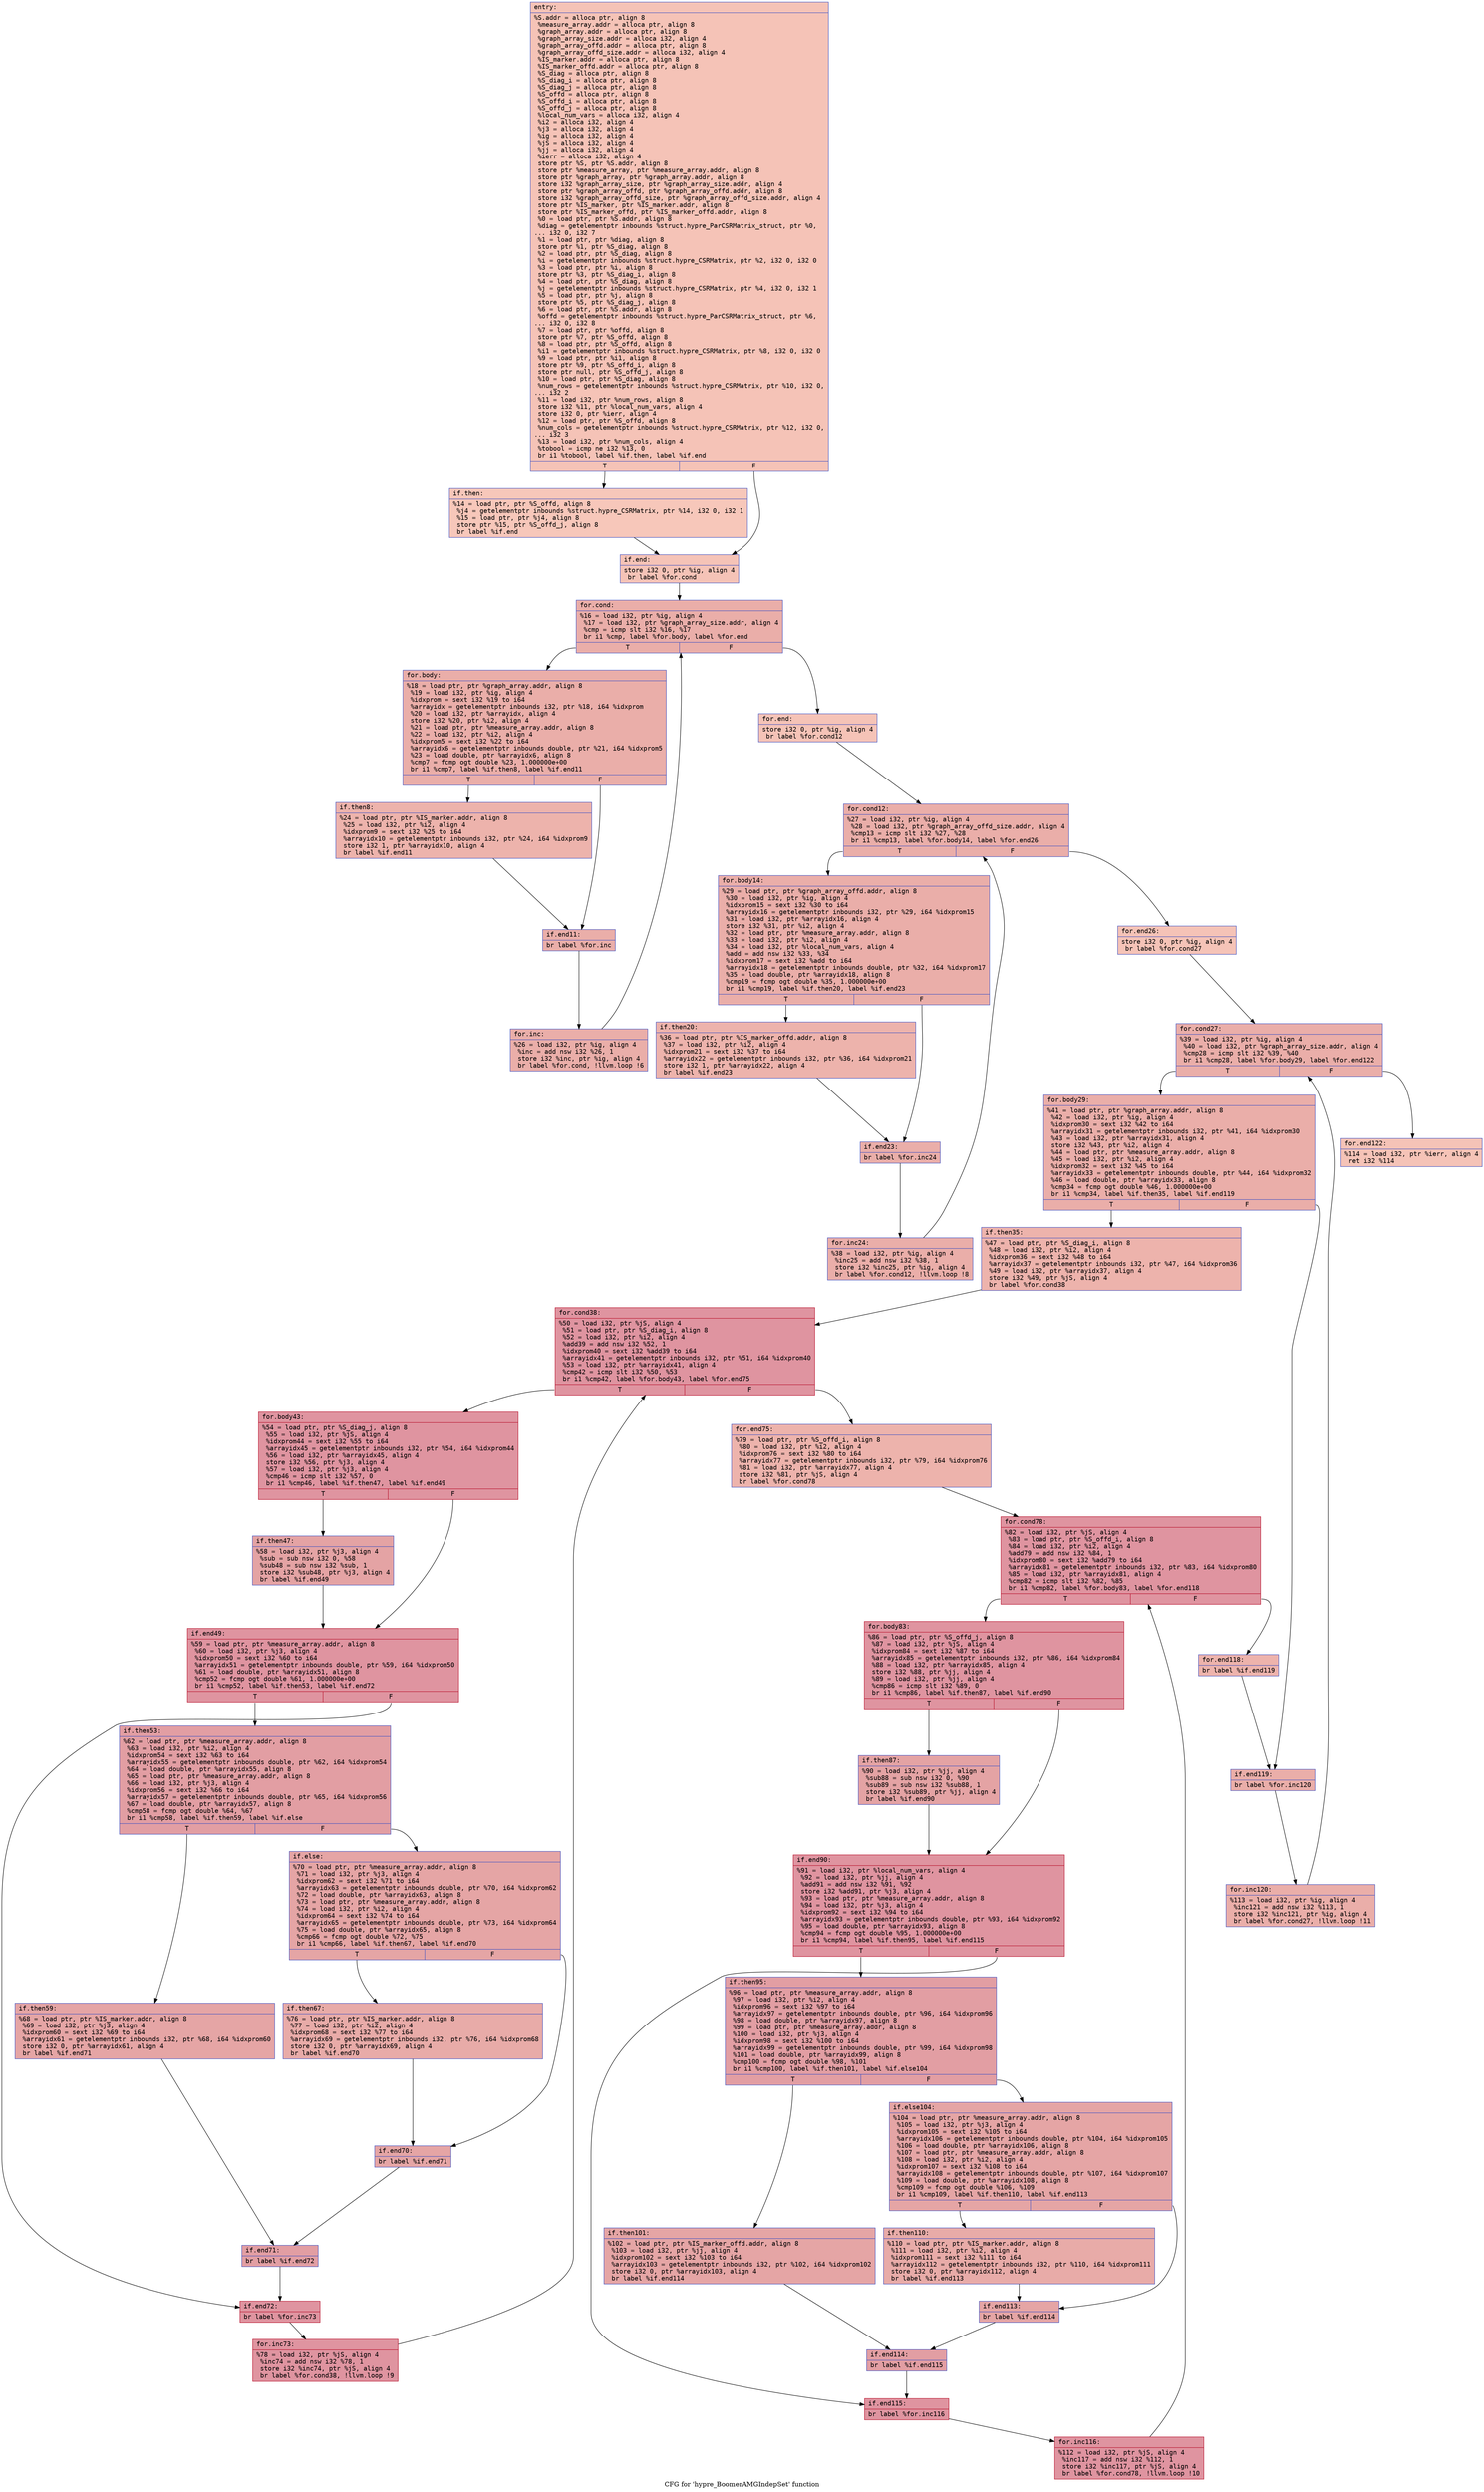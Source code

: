 digraph "CFG for 'hypre_BoomerAMGIndepSet' function" {
	label="CFG for 'hypre_BoomerAMGIndepSet' function";

	Node0x561a41329410 [shape=record,color="#3d50c3ff", style=filled, fillcolor="#e8765c70" fontname="Courier",label="{entry:\l|  %S.addr = alloca ptr, align 8\l  %measure_array.addr = alloca ptr, align 8\l  %graph_array.addr = alloca ptr, align 8\l  %graph_array_size.addr = alloca i32, align 4\l  %graph_array_offd.addr = alloca ptr, align 8\l  %graph_array_offd_size.addr = alloca i32, align 4\l  %IS_marker.addr = alloca ptr, align 8\l  %IS_marker_offd.addr = alloca ptr, align 8\l  %S_diag = alloca ptr, align 8\l  %S_diag_i = alloca ptr, align 8\l  %S_diag_j = alloca ptr, align 8\l  %S_offd = alloca ptr, align 8\l  %S_offd_i = alloca ptr, align 8\l  %S_offd_j = alloca ptr, align 8\l  %local_num_vars = alloca i32, align 4\l  %i2 = alloca i32, align 4\l  %j3 = alloca i32, align 4\l  %ig = alloca i32, align 4\l  %jS = alloca i32, align 4\l  %jj = alloca i32, align 4\l  %ierr = alloca i32, align 4\l  store ptr %S, ptr %S.addr, align 8\l  store ptr %measure_array, ptr %measure_array.addr, align 8\l  store ptr %graph_array, ptr %graph_array.addr, align 8\l  store i32 %graph_array_size, ptr %graph_array_size.addr, align 4\l  store ptr %graph_array_offd, ptr %graph_array_offd.addr, align 8\l  store i32 %graph_array_offd_size, ptr %graph_array_offd_size.addr, align 4\l  store ptr %IS_marker, ptr %IS_marker.addr, align 8\l  store ptr %IS_marker_offd, ptr %IS_marker_offd.addr, align 8\l  %0 = load ptr, ptr %S.addr, align 8\l  %diag = getelementptr inbounds %struct.hypre_ParCSRMatrix_struct, ptr %0,\l... i32 0, i32 7\l  %1 = load ptr, ptr %diag, align 8\l  store ptr %1, ptr %S_diag, align 8\l  %2 = load ptr, ptr %S_diag, align 8\l  %i = getelementptr inbounds %struct.hypre_CSRMatrix, ptr %2, i32 0, i32 0\l  %3 = load ptr, ptr %i, align 8\l  store ptr %3, ptr %S_diag_i, align 8\l  %4 = load ptr, ptr %S_diag, align 8\l  %j = getelementptr inbounds %struct.hypre_CSRMatrix, ptr %4, i32 0, i32 1\l  %5 = load ptr, ptr %j, align 8\l  store ptr %5, ptr %S_diag_j, align 8\l  %6 = load ptr, ptr %S.addr, align 8\l  %offd = getelementptr inbounds %struct.hypre_ParCSRMatrix_struct, ptr %6,\l... i32 0, i32 8\l  %7 = load ptr, ptr %offd, align 8\l  store ptr %7, ptr %S_offd, align 8\l  %8 = load ptr, ptr %S_offd, align 8\l  %i1 = getelementptr inbounds %struct.hypre_CSRMatrix, ptr %8, i32 0, i32 0\l  %9 = load ptr, ptr %i1, align 8\l  store ptr %9, ptr %S_offd_i, align 8\l  store ptr null, ptr %S_offd_j, align 8\l  %10 = load ptr, ptr %S_diag, align 8\l  %num_rows = getelementptr inbounds %struct.hypre_CSRMatrix, ptr %10, i32 0,\l... i32 2\l  %11 = load i32, ptr %num_rows, align 8\l  store i32 %11, ptr %local_num_vars, align 4\l  store i32 0, ptr %ierr, align 4\l  %12 = load ptr, ptr %S_offd, align 8\l  %num_cols = getelementptr inbounds %struct.hypre_CSRMatrix, ptr %12, i32 0,\l... i32 3\l  %13 = load i32, ptr %num_cols, align 4\l  %tobool = icmp ne i32 %13, 0\l  br i1 %tobool, label %if.then, label %if.end\l|{<s0>T|<s1>F}}"];
	Node0x561a41329410:s0 -> Node0x561a4132ca10[tooltip="entry -> if.then\nProbability 62.50%" ];
	Node0x561a41329410:s1 -> Node0x561a4132ca80[tooltip="entry -> if.end\nProbability 37.50%" ];
	Node0x561a4132ca10 [shape=record,color="#3d50c3ff", style=filled, fillcolor="#ec7f6370" fontname="Courier",label="{if.then:\l|  %14 = load ptr, ptr %S_offd, align 8\l  %j4 = getelementptr inbounds %struct.hypre_CSRMatrix, ptr %14, i32 0, i32 1\l  %15 = load ptr, ptr %j4, align 8\l  store ptr %15, ptr %S_offd_j, align 8\l  br label %if.end\l}"];
	Node0x561a4132ca10 -> Node0x561a4132ca80[tooltip="if.then -> if.end\nProbability 100.00%" ];
	Node0x561a4132ca80 [shape=record,color="#3d50c3ff", style=filled, fillcolor="#e8765c70" fontname="Courier",label="{if.end:\l|  store i32 0, ptr %ig, align 4\l  br label %for.cond\l}"];
	Node0x561a4132ca80 -> Node0x561a4132cf30[tooltip="if.end -> for.cond\nProbability 100.00%" ];
	Node0x561a4132cf30 [shape=record,color="#3d50c3ff", style=filled, fillcolor="#d0473d70" fontname="Courier",label="{for.cond:\l|  %16 = load i32, ptr %ig, align 4\l  %17 = load i32, ptr %graph_array_size.addr, align 4\l  %cmp = icmp slt i32 %16, %17\l  br i1 %cmp, label %for.body, label %for.end\l|{<s0>T|<s1>F}}"];
	Node0x561a4132cf30:s0 -> Node0x561a4132d200[tooltip="for.cond -> for.body\nProbability 96.88%" ];
	Node0x561a4132cf30:s1 -> Node0x561a4132d250[tooltip="for.cond -> for.end\nProbability 3.12%" ];
	Node0x561a4132d200 [shape=record,color="#3d50c3ff", style=filled, fillcolor="#d0473d70" fontname="Courier",label="{for.body:\l|  %18 = load ptr, ptr %graph_array.addr, align 8\l  %19 = load i32, ptr %ig, align 4\l  %idxprom = sext i32 %19 to i64\l  %arrayidx = getelementptr inbounds i32, ptr %18, i64 %idxprom\l  %20 = load i32, ptr %arrayidx, align 4\l  store i32 %20, ptr %i2, align 4\l  %21 = load ptr, ptr %measure_array.addr, align 8\l  %22 = load i32, ptr %i2, align 4\l  %idxprom5 = sext i32 %22 to i64\l  %arrayidx6 = getelementptr inbounds double, ptr %21, i64 %idxprom5\l  %23 = load double, ptr %arrayidx6, align 8\l  %cmp7 = fcmp ogt double %23, 1.000000e+00\l  br i1 %cmp7, label %if.then8, label %if.end11\l|{<s0>T|<s1>F}}"];
	Node0x561a4132d200:s0 -> Node0x561a41329910[tooltip="for.body -> if.then8\nProbability 50.00%" ];
	Node0x561a4132d200:s1 -> Node0x561a41329990[tooltip="for.body -> if.end11\nProbability 50.00%" ];
	Node0x561a41329910 [shape=record,color="#3d50c3ff", style=filled, fillcolor="#d6524470" fontname="Courier",label="{if.then8:\l|  %24 = load ptr, ptr %IS_marker.addr, align 8\l  %25 = load i32, ptr %i2, align 4\l  %idxprom9 = sext i32 %25 to i64\l  %arrayidx10 = getelementptr inbounds i32, ptr %24, i64 %idxprom9\l  store i32 1, ptr %arrayidx10, align 4\l  br label %if.end11\l}"];
	Node0x561a41329910 -> Node0x561a41329990[tooltip="if.then8 -> if.end11\nProbability 100.00%" ];
	Node0x561a41329990 [shape=record,color="#3d50c3ff", style=filled, fillcolor="#d0473d70" fontname="Courier",label="{if.end11:\l|  br label %for.inc\l}"];
	Node0x561a41329990 -> Node0x561a41329e40[tooltip="if.end11 -> for.inc\nProbability 100.00%" ];
	Node0x561a41329e40 [shape=record,color="#3d50c3ff", style=filled, fillcolor="#d0473d70" fontname="Courier",label="{for.inc:\l|  %26 = load i32, ptr %ig, align 4\l  %inc = add nsw i32 %26, 1\l  store i32 %inc, ptr %ig, align 4\l  br label %for.cond, !llvm.loop !6\l}"];
	Node0x561a41329e40 -> Node0x561a4132cf30[tooltip="for.inc -> for.cond\nProbability 100.00%" ];
	Node0x561a4132d250 [shape=record,color="#3d50c3ff", style=filled, fillcolor="#e8765c70" fontname="Courier",label="{for.end:\l|  store i32 0, ptr %ig, align 4\l  br label %for.cond12\l}"];
	Node0x561a4132d250 -> Node0x561a4132fd20[tooltip="for.end -> for.cond12\nProbability 100.00%" ];
	Node0x561a4132fd20 [shape=record,color="#3d50c3ff", style=filled, fillcolor="#d0473d70" fontname="Courier",label="{for.cond12:\l|  %27 = load i32, ptr %ig, align 4\l  %28 = load i32, ptr %graph_array_offd_size.addr, align 4\l  %cmp13 = icmp slt i32 %27, %28\l  br i1 %cmp13, label %for.body14, label %for.end26\l|{<s0>T|<s1>F}}"];
	Node0x561a4132fd20:s0 -> Node0x561a41330020[tooltip="for.cond12 -> for.body14\nProbability 96.88%" ];
	Node0x561a4132fd20:s1 -> Node0x561a41330070[tooltip="for.cond12 -> for.end26\nProbability 3.12%" ];
	Node0x561a41330020 [shape=record,color="#3d50c3ff", style=filled, fillcolor="#d0473d70" fontname="Courier",label="{for.body14:\l|  %29 = load ptr, ptr %graph_array_offd.addr, align 8\l  %30 = load i32, ptr %ig, align 4\l  %idxprom15 = sext i32 %30 to i64\l  %arrayidx16 = getelementptr inbounds i32, ptr %29, i64 %idxprom15\l  %31 = load i32, ptr %arrayidx16, align 4\l  store i32 %31, ptr %i2, align 4\l  %32 = load ptr, ptr %measure_array.addr, align 8\l  %33 = load i32, ptr %i2, align 4\l  %34 = load i32, ptr %local_num_vars, align 4\l  %add = add nsw i32 %33, %34\l  %idxprom17 = sext i32 %add to i64\l  %arrayidx18 = getelementptr inbounds double, ptr %32, i64 %idxprom17\l  %35 = load double, ptr %arrayidx18, align 8\l  %cmp19 = fcmp ogt double %35, 1.000000e+00\l  br i1 %cmp19, label %if.then20, label %if.end23\l|{<s0>T|<s1>F}}"];
	Node0x561a41330020:s0 -> Node0x561a413309d0[tooltip="for.body14 -> if.then20\nProbability 50.00%" ];
	Node0x561a41330020:s1 -> Node0x561a41330a50[tooltip="for.body14 -> if.end23\nProbability 50.00%" ];
	Node0x561a413309d0 [shape=record,color="#3d50c3ff", style=filled, fillcolor="#d6524470" fontname="Courier",label="{if.then20:\l|  %36 = load ptr, ptr %IS_marker_offd.addr, align 8\l  %37 = load i32, ptr %i2, align 4\l  %idxprom21 = sext i32 %37 to i64\l  %arrayidx22 = getelementptr inbounds i32, ptr %36, i64 %idxprom21\l  store i32 1, ptr %arrayidx22, align 4\l  br label %if.end23\l}"];
	Node0x561a413309d0 -> Node0x561a41330a50[tooltip="if.then20 -> if.end23\nProbability 100.00%" ];
	Node0x561a41330a50 [shape=record,color="#3d50c3ff", style=filled, fillcolor="#d0473d70" fontname="Courier",label="{if.end23:\l|  br label %for.inc24\l}"];
	Node0x561a41330a50 -> Node0x561a41330f00[tooltip="if.end23 -> for.inc24\nProbability 100.00%" ];
	Node0x561a41330f00 [shape=record,color="#3d50c3ff", style=filled, fillcolor="#d0473d70" fontname="Courier",label="{for.inc24:\l|  %38 = load i32, ptr %ig, align 4\l  %inc25 = add nsw i32 %38, 1\l  store i32 %inc25, ptr %ig, align 4\l  br label %for.cond12, !llvm.loop !8\l}"];
	Node0x561a41330f00 -> Node0x561a4132fd20[tooltip="for.inc24 -> for.cond12\nProbability 100.00%" ];
	Node0x561a41330070 [shape=record,color="#3d50c3ff", style=filled, fillcolor="#e8765c70" fontname="Courier",label="{for.end26:\l|  store i32 0, ptr %ig, align 4\l  br label %for.cond27\l}"];
	Node0x561a41330070 -> Node0x561a41331420[tooltip="for.end26 -> for.cond27\nProbability 100.00%" ];
	Node0x561a41331420 [shape=record,color="#3d50c3ff", style=filled, fillcolor="#d0473d70" fontname="Courier",label="{for.cond27:\l|  %39 = load i32, ptr %ig, align 4\l  %40 = load i32, ptr %graph_array_size.addr, align 4\l  %cmp28 = icmp slt i32 %39, %40\l  br i1 %cmp28, label %for.body29, label %for.end122\l|{<s0>T|<s1>F}}"];
	Node0x561a41331420:s0 -> Node0x561a41331720[tooltip="for.cond27 -> for.body29\nProbability 96.88%" ];
	Node0x561a41331420:s1 -> Node0x561a41331770[tooltip="for.cond27 -> for.end122\nProbability 3.12%" ];
	Node0x561a41331720 [shape=record,color="#3d50c3ff", style=filled, fillcolor="#d0473d70" fontname="Courier",label="{for.body29:\l|  %41 = load ptr, ptr %graph_array.addr, align 8\l  %42 = load i32, ptr %ig, align 4\l  %idxprom30 = sext i32 %42 to i64\l  %arrayidx31 = getelementptr inbounds i32, ptr %41, i64 %idxprom30\l  %43 = load i32, ptr %arrayidx31, align 4\l  store i32 %43, ptr %i2, align 4\l  %44 = load ptr, ptr %measure_array.addr, align 8\l  %45 = load i32, ptr %i2, align 4\l  %idxprom32 = sext i32 %45 to i64\l  %arrayidx33 = getelementptr inbounds double, ptr %44, i64 %idxprom32\l  %46 = load double, ptr %arrayidx33, align 8\l  %cmp34 = fcmp ogt double %46, 1.000000e+00\l  br i1 %cmp34, label %if.then35, label %if.end119\l|{<s0>T|<s1>F}}"];
	Node0x561a41331720:s0 -> Node0x561a41331fa0[tooltip="for.body29 -> if.then35\nProbability 50.00%" ];
	Node0x561a41331720:s1 -> Node0x561a41332020[tooltip="for.body29 -> if.end119\nProbability 50.00%" ];
	Node0x561a41331fa0 [shape=record,color="#3d50c3ff", style=filled, fillcolor="#d6524470" fontname="Courier",label="{if.then35:\l|  %47 = load ptr, ptr %S_diag_i, align 8\l  %48 = load i32, ptr %i2, align 4\l  %idxprom36 = sext i32 %48 to i64\l  %arrayidx37 = getelementptr inbounds i32, ptr %47, i64 %idxprom36\l  %49 = load i32, ptr %arrayidx37, align 4\l  store i32 %49, ptr %jS, align 4\l  br label %for.cond38\l}"];
	Node0x561a41331fa0 -> Node0x561a41332cf0[tooltip="if.then35 -> for.cond38\nProbability 100.00%" ];
	Node0x561a41332cf0 [shape=record,color="#b70d28ff", style=filled, fillcolor="#b70d2870" fontname="Courier",label="{for.cond38:\l|  %50 = load i32, ptr %jS, align 4\l  %51 = load ptr, ptr %S_diag_i, align 8\l  %52 = load i32, ptr %i2, align 4\l  %add39 = add nsw i32 %52, 1\l  %idxprom40 = sext i32 %add39 to i64\l  %arrayidx41 = getelementptr inbounds i32, ptr %51, i64 %idxprom40\l  %53 = load i32, ptr %arrayidx41, align 4\l  %cmp42 = icmp slt i32 %50, %53\l  br i1 %cmp42, label %for.body43, label %for.end75\l|{<s0>T|<s1>F}}"];
	Node0x561a41332cf0:s0 -> Node0x561a413332b0[tooltip="for.cond38 -> for.body43\nProbability 96.88%" ];
	Node0x561a41332cf0:s1 -> Node0x561a41333330[tooltip="for.cond38 -> for.end75\nProbability 3.12%" ];
	Node0x561a413332b0 [shape=record,color="#b70d28ff", style=filled, fillcolor="#b70d2870" fontname="Courier",label="{for.body43:\l|  %54 = load ptr, ptr %S_diag_j, align 8\l  %55 = load i32, ptr %jS, align 4\l  %idxprom44 = sext i32 %55 to i64\l  %arrayidx45 = getelementptr inbounds i32, ptr %54, i64 %idxprom44\l  %56 = load i32, ptr %arrayidx45, align 4\l  store i32 %56, ptr %j3, align 4\l  %57 = load i32, ptr %j3, align 4\l  %cmp46 = icmp slt i32 %57, 0\l  br i1 %cmp46, label %if.then47, label %if.end49\l|{<s0>T|<s1>F}}"];
	Node0x561a413332b0:s0 -> Node0x561a41333920[tooltip="for.body43 -> if.then47\nProbability 37.50%" ];
	Node0x561a413332b0:s1 -> Node0x561a413339a0[tooltip="for.body43 -> if.end49\nProbability 62.50%" ];
	Node0x561a41333920 [shape=record,color="#3d50c3ff", style=filled, fillcolor="#c32e3170" fontname="Courier",label="{if.then47:\l|  %58 = load i32, ptr %j3, align 4\l  %sub = sub nsw i32 0, %58\l  %sub48 = sub nsw i32 %sub, 1\l  store i32 %sub48, ptr %j3, align 4\l  br label %if.end49\l}"];
	Node0x561a41333920 -> Node0x561a413339a0[tooltip="if.then47 -> if.end49\nProbability 100.00%" ];
	Node0x561a413339a0 [shape=record,color="#b70d28ff", style=filled, fillcolor="#b70d2870" fontname="Courier",label="{if.end49:\l|  %59 = load ptr, ptr %measure_array.addr, align 8\l  %60 = load i32, ptr %j3, align 4\l  %idxprom50 = sext i32 %60 to i64\l  %arrayidx51 = getelementptr inbounds double, ptr %59, i64 %idxprom50\l  %61 = load double, ptr %arrayidx51, align 8\l  %cmp52 = fcmp ogt double %61, 1.000000e+00\l  br i1 %cmp52, label %if.then53, label %if.end72\l|{<s0>T|<s1>F}}"];
	Node0x561a413339a0:s0 -> Node0x561a41334770[tooltip="if.end49 -> if.then53\nProbability 50.00%" ];
	Node0x561a413339a0:s1 -> Node0x561a413347f0[tooltip="if.end49 -> if.end72\nProbability 50.00%" ];
	Node0x561a41334770 [shape=record,color="#3d50c3ff", style=filled, fillcolor="#be242e70" fontname="Courier",label="{if.then53:\l|  %62 = load ptr, ptr %measure_array.addr, align 8\l  %63 = load i32, ptr %i2, align 4\l  %idxprom54 = sext i32 %63 to i64\l  %arrayidx55 = getelementptr inbounds double, ptr %62, i64 %idxprom54\l  %64 = load double, ptr %arrayidx55, align 8\l  %65 = load ptr, ptr %measure_array.addr, align 8\l  %66 = load i32, ptr %j3, align 4\l  %idxprom56 = sext i32 %66 to i64\l  %arrayidx57 = getelementptr inbounds double, ptr %65, i64 %idxprom56\l  %67 = load double, ptr %arrayidx57, align 8\l  %cmp58 = fcmp ogt double %64, %67\l  br i1 %cmp58, label %if.then59, label %if.else\l|{<s0>T|<s1>F}}"];
	Node0x561a41334770:s0 -> Node0x561a41334fb0[tooltip="if.then53 -> if.then59\nProbability 50.00%" ];
	Node0x561a41334770:s1 -> Node0x561a41335030[tooltip="if.then53 -> if.else\nProbability 50.00%" ];
	Node0x561a41334fb0 [shape=record,color="#3d50c3ff", style=filled, fillcolor="#c5333470" fontname="Courier",label="{if.then59:\l|  %68 = load ptr, ptr %IS_marker.addr, align 8\l  %69 = load i32, ptr %j3, align 4\l  %idxprom60 = sext i32 %69 to i64\l  %arrayidx61 = getelementptr inbounds i32, ptr %68, i64 %idxprom60\l  store i32 0, ptr %arrayidx61, align 4\l  br label %if.end71\l}"];
	Node0x561a41334fb0 -> Node0x561a413354c0[tooltip="if.then59 -> if.end71\nProbability 100.00%" ];
	Node0x561a41335030 [shape=record,color="#3d50c3ff", style=filled, fillcolor="#c5333470" fontname="Courier",label="{if.else:\l|  %70 = load ptr, ptr %measure_array.addr, align 8\l  %71 = load i32, ptr %j3, align 4\l  %idxprom62 = sext i32 %71 to i64\l  %arrayidx63 = getelementptr inbounds double, ptr %70, i64 %idxprom62\l  %72 = load double, ptr %arrayidx63, align 8\l  %73 = load ptr, ptr %measure_array.addr, align 8\l  %74 = load i32, ptr %i2, align 4\l  %idxprom64 = sext i32 %74 to i64\l  %arrayidx65 = getelementptr inbounds double, ptr %73, i64 %idxprom64\l  %75 = load double, ptr %arrayidx65, align 8\l  %cmp66 = fcmp ogt double %72, %75\l  br i1 %cmp66, label %if.then67, label %if.end70\l|{<s0>T|<s1>F}}"];
	Node0x561a41335030:s0 -> Node0x561a41335c40[tooltip="if.else -> if.then67\nProbability 50.00%" ];
	Node0x561a41335030:s1 -> Node0x561a41335cc0[tooltip="if.else -> if.end70\nProbability 50.00%" ];
	Node0x561a41335c40 [shape=record,color="#3d50c3ff", style=filled, fillcolor="#cc403a70" fontname="Courier",label="{if.then67:\l|  %76 = load ptr, ptr %IS_marker.addr, align 8\l  %77 = load i32, ptr %i2, align 4\l  %idxprom68 = sext i32 %77 to i64\l  %arrayidx69 = getelementptr inbounds i32, ptr %76, i64 %idxprom68\l  store i32 0, ptr %arrayidx69, align 4\l  br label %if.end70\l}"];
	Node0x561a41335c40 -> Node0x561a41335cc0[tooltip="if.then67 -> if.end70\nProbability 100.00%" ];
	Node0x561a41335cc0 [shape=record,color="#3d50c3ff", style=filled, fillcolor="#c5333470" fontname="Courier",label="{if.end70:\l|  br label %if.end71\l}"];
	Node0x561a41335cc0 -> Node0x561a413354c0[tooltip="if.end70 -> if.end71\nProbability 100.00%" ];
	Node0x561a413354c0 [shape=record,color="#3d50c3ff", style=filled, fillcolor="#be242e70" fontname="Courier",label="{if.end71:\l|  br label %if.end72\l}"];
	Node0x561a413354c0 -> Node0x561a413347f0[tooltip="if.end71 -> if.end72\nProbability 100.00%" ];
	Node0x561a413347f0 [shape=record,color="#b70d28ff", style=filled, fillcolor="#b70d2870" fontname="Courier",label="{if.end72:\l|  br label %for.inc73\l}"];
	Node0x561a413347f0 -> Node0x561a413362b0[tooltip="if.end72 -> for.inc73\nProbability 100.00%" ];
	Node0x561a413362b0 [shape=record,color="#b70d28ff", style=filled, fillcolor="#b70d2870" fontname="Courier",label="{for.inc73:\l|  %78 = load i32, ptr %jS, align 4\l  %inc74 = add nsw i32 %78, 1\l  store i32 %inc74, ptr %jS, align 4\l  br label %for.cond38, !llvm.loop !9\l}"];
	Node0x561a413362b0 -> Node0x561a41332cf0[tooltip="for.inc73 -> for.cond38\nProbability 100.00%" ];
	Node0x561a41333330 [shape=record,color="#3d50c3ff", style=filled, fillcolor="#d6524470" fontname="Courier",label="{for.end75:\l|  %79 = load ptr, ptr %S_offd_i, align 8\l  %80 = load i32, ptr %i2, align 4\l  %idxprom76 = sext i32 %80 to i64\l  %arrayidx77 = getelementptr inbounds i32, ptr %79, i64 %idxprom76\l  %81 = load i32, ptr %arrayidx77, align 4\l  store i32 %81, ptr %jS, align 4\l  br label %for.cond78\l}"];
	Node0x561a41333330 -> Node0x561a41336ac0[tooltip="for.end75 -> for.cond78\nProbability 100.00%" ];
	Node0x561a41336ac0 [shape=record,color="#b70d28ff", style=filled, fillcolor="#b70d2870" fontname="Courier",label="{for.cond78:\l|  %82 = load i32, ptr %jS, align 4\l  %83 = load ptr, ptr %S_offd_i, align 8\l  %84 = load i32, ptr %i2, align 4\l  %add79 = add nsw i32 %84, 1\l  %idxprom80 = sext i32 %add79 to i64\l  %arrayidx81 = getelementptr inbounds i32, ptr %83, i64 %idxprom80\l  %85 = load i32, ptr %arrayidx81, align 4\l  %cmp82 = icmp slt i32 %82, %85\l  br i1 %cmp82, label %for.body83, label %for.end118\l|{<s0>T|<s1>F}}"];
	Node0x561a41336ac0:s0 -> Node0x561a41337080[tooltip="for.cond78 -> for.body83\nProbability 96.88%" ];
	Node0x561a41336ac0:s1 -> Node0x561a41337100[tooltip="for.cond78 -> for.end118\nProbability 3.12%" ];
	Node0x561a41337080 [shape=record,color="#b70d28ff", style=filled, fillcolor="#b70d2870" fontname="Courier",label="{for.body83:\l|  %86 = load ptr, ptr %S_offd_j, align 8\l  %87 = load i32, ptr %jS, align 4\l  %idxprom84 = sext i32 %87 to i64\l  %arrayidx85 = getelementptr inbounds i32, ptr %86, i64 %idxprom84\l  %88 = load i32, ptr %arrayidx85, align 4\l  store i32 %88, ptr %jj, align 4\l  %89 = load i32, ptr %jj, align 4\l  %cmp86 = icmp slt i32 %89, 0\l  br i1 %cmp86, label %if.then87, label %if.end90\l|{<s0>T|<s1>F}}"];
	Node0x561a41337080:s0 -> Node0x561a413376f0[tooltip="for.body83 -> if.then87\nProbability 37.50%" ];
	Node0x561a41337080:s1 -> Node0x561a41337770[tooltip="for.body83 -> if.end90\nProbability 62.50%" ];
	Node0x561a413376f0 [shape=record,color="#3d50c3ff", style=filled, fillcolor="#c32e3170" fontname="Courier",label="{if.then87:\l|  %90 = load i32, ptr %jj, align 4\l  %sub88 = sub nsw i32 0, %90\l  %sub89 = sub nsw i32 %sub88, 1\l  store i32 %sub89, ptr %jj, align 4\l  br label %if.end90\l}"];
	Node0x561a413376f0 -> Node0x561a41337770[tooltip="if.then87 -> if.end90\nProbability 100.00%" ];
	Node0x561a41337770 [shape=record,color="#b70d28ff", style=filled, fillcolor="#b70d2870" fontname="Courier",label="{if.end90:\l|  %91 = load i32, ptr %local_num_vars, align 4\l  %92 = load i32, ptr %jj, align 4\l  %add91 = add nsw i32 %91, %92\l  store i32 %add91, ptr %j3, align 4\l  %93 = load ptr, ptr %measure_array.addr, align 8\l  %94 = load i32, ptr %j3, align 4\l  %idxprom92 = sext i32 %94 to i64\l  %arrayidx93 = getelementptr inbounds double, ptr %93, i64 %idxprom92\l  %95 = load double, ptr %arrayidx93, align 8\l  %cmp94 = fcmp ogt double %95, 1.000000e+00\l  br i1 %cmp94, label %if.then95, label %if.end115\l|{<s0>T|<s1>F}}"];
	Node0x561a41337770:s0 -> Node0x561a41332280[tooltip="if.end90 -> if.then95\nProbability 50.00%" ];
	Node0x561a41337770:s1 -> Node0x561a41332300[tooltip="if.end90 -> if.end115\nProbability 50.00%" ];
	Node0x561a41332280 [shape=record,color="#3d50c3ff", style=filled, fillcolor="#be242e70" fontname="Courier",label="{if.then95:\l|  %96 = load ptr, ptr %measure_array.addr, align 8\l  %97 = load i32, ptr %i2, align 4\l  %idxprom96 = sext i32 %97 to i64\l  %arrayidx97 = getelementptr inbounds double, ptr %96, i64 %idxprom96\l  %98 = load double, ptr %arrayidx97, align 8\l  %99 = load ptr, ptr %measure_array.addr, align 8\l  %100 = load i32, ptr %j3, align 4\l  %idxprom98 = sext i32 %100 to i64\l  %arrayidx99 = getelementptr inbounds double, ptr %99, i64 %idxprom98\l  %101 = load double, ptr %arrayidx99, align 8\l  %cmp100 = fcmp ogt double %98, %101\l  br i1 %cmp100, label %if.then101, label %if.else104\l|{<s0>T|<s1>F}}"];
	Node0x561a41332280:s0 -> Node0x561a41332990[tooltip="if.then95 -> if.then101\nProbability 50.00%" ];
	Node0x561a41332280:s1 -> Node0x561a4132e0b0[tooltip="if.then95 -> if.else104\nProbability 50.00%" ];
	Node0x561a41332990 [shape=record,color="#3d50c3ff", style=filled, fillcolor="#c5333470" fontname="Courier",label="{if.then101:\l|  %102 = load ptr, ptr %IS_marker_offd.addr, align 8\l  %103 = load i32, ptr %jj, align 4\l  %idxprom102 = sext i32 %103 to i64\l  %arrayidx103 = getelementptr inbounds i32, ptr %102, i64 %idxprom102\l  store i32 0, ptr %arrayidx103, align 4\l  br label %if.end114\l}"];
	Node0x561a41332990 -> Node0x561a4132e4f0[tooltip="if.then101 -> if.end114\nProbability 100.00%" ];
	Node0x561a4132e0b0 [shape=record,color="#3d50c3ff", style=filled, fillcolor="#c5333470" fontname="Courier",label="{if.else104:\l|  %104 = load ptr, ptr %measure_array.addr, align 8\l  %105 = load i32, ptr %j3, align 4\l  %idxprom105 = sext i32 %105 to i64\l  %arrayidx106 = getelementptr inbounds double, ptr %104, i64 %idxprom105\l  %106 = load double, ptr %arrayidx106, align 8\l  %107 = load ptr, ptr %measure_array.addr, align 8\l  %108 = load i32, ptr %i2, align 4\l  %idxprom107 = sext i32 %108 to i64\l  %arrayidx108 = getelementptr inbounds double, ptr %107, i64 %idxprom107\l  %109 = load double, ptr %arrayidx108, align 8\l  %cmp109 = fcmp ogt double %106, %109\l  br i1 %cmp109, label %if.then110, label %if.end113\l|{<s0>T|<s1>F}}"];
	Node0x561a4132e0b0:s0 -> Node0x561a4132ec70[tooltip="if.else104 -> if.then110\nProbability 50.00%" ];
	Node0x561a4132e0b0:s1 -> Node0x561a4132ecf0[tooltip="if.else104 -> if.end113\nProbability 50.00%" ];
	Node0x561a4132ec70 [shape=record,color="#3d50c3ff", style=filled, fillcolor="#cc403a70" fontname="Courier",label="{if.then110:\l|  %110 = load ptr, ptr %IS_marker.addr, align 8\l  %111 = load i32, ptr %i2, align 4\l  %idxprom111 = sext i32 %111 to i64\l  %arrayidx112 = getelementptr inbounds i32, ptr %110, i64 %idxprom111\l  store i32 0, ptr %arrayidx112, align 4\l  br label %if.end113\l}"];
	Node0x561a4132ec70 -> Node0x561a4132ecf0[tooltip="if.then110 -> if.end113\nProbability 100.00%" ];
	Node0x561a4132ecf0 [shape=record,color="#3d50c3ff", style=filled, fillcolor="#c5333470" fontname="Courier",label="{if.end113:\l|  br label %if.end114\l}"];
	Node0x561a4132ecf0 -> Node0x561a4132e4f0[tooltip="if.end113 -> if.end114\nProbability 100.00%" ];
	Node0x561a4132e4f0 [shape=record,color="#3d50c3ff", style=filled, fillcolor="#be242e70" fontname="Courier",label="{if.end114:\l|  br label %if.end115\l}"];
	Node0x561a4132e4f0 -> Node0x561a41332300[tooltip="if.end114 -> if.end115\nProbability 100.00%" ];
	Node0x561a41332300 [shape=record,color="#b70d28ff", style=filled, fillcolor="#b70d2870" fontname="Courier",label="{if.end115:\l|  br label %for.inc116\l}"];
	Node0x561a41332300 -> Node0x561a4133b420[tooltip="if.end115 -> for.inc116\nProbability 100.00%" ];
	Node0x561a4133b420 [shape=record,color="#b70d28ff", style=filled, fillcolor="#b70d2870" fontname="Courier",label="{for.inc116:\l|  %112 = load i32, ptr %jS, align 4\l  %inc117 = add nsw i32 %112, 1\l  store i32 %inc117, ptr %jS, align 4\l  br label %for.cond78, !llvm.loop !10\l}"];
	Node0x561a4133b420 -> Node0x561a41336ac0[tooltip="for.inc116 -> for.cond78\nProbability 100.00%" ];
	Node0x561a41337100 [shape=record,color="#3d50c3ff", style=filled, fillcolor="#d6524470" fontname="Courier",label="{for.end118:\l|  br label %if.end119\l}"];
	Node0x561a41337100 -> Node0x561a41332020[tooltip="for.end118 -> if.end119\nProbability 100.00%" ];
	Node0x561a41332020 [shape=record,color="#3d50c3ff", style=filled, fillcolor="#d0473d70" fontname="Courier",label="{if.end119:\l|  br label %for.inc120\l}"];
	Node0x561a41332020 -> Node0x561a4133b910[tooltip="if.end119 -> for.inc120\nProbability 100.00%" ];
	Node0x561a4133b910 [shape=record,color="#3d50c3ff", style=filled, fillcolor="#d0473d70" fontname="Courier",label="{for.inc120:\l|  %113 = load i32, ptr %ig, align 4\l  %inc121 = add nsw i32 %113, 1\l  store i32 %inc121, ptr %ig, align 4\l  br label %for.cond27, !llvm.loop !11\l}"];
	Node0x561a4133b910 -> Node0x561a41331420[tooltip="for.inc120 -> for.cond27\nProbability 100.00%" ];
	Node0x561a41331770 [shape=record,color="#3d50c3ff", style=filled, fillcolor="#e8765c70" fontname="Courier",label="{for.end122:\l|  %114 = load i32, ptr %ierr, align 4\l  ret i32 %114\l}"];
}
